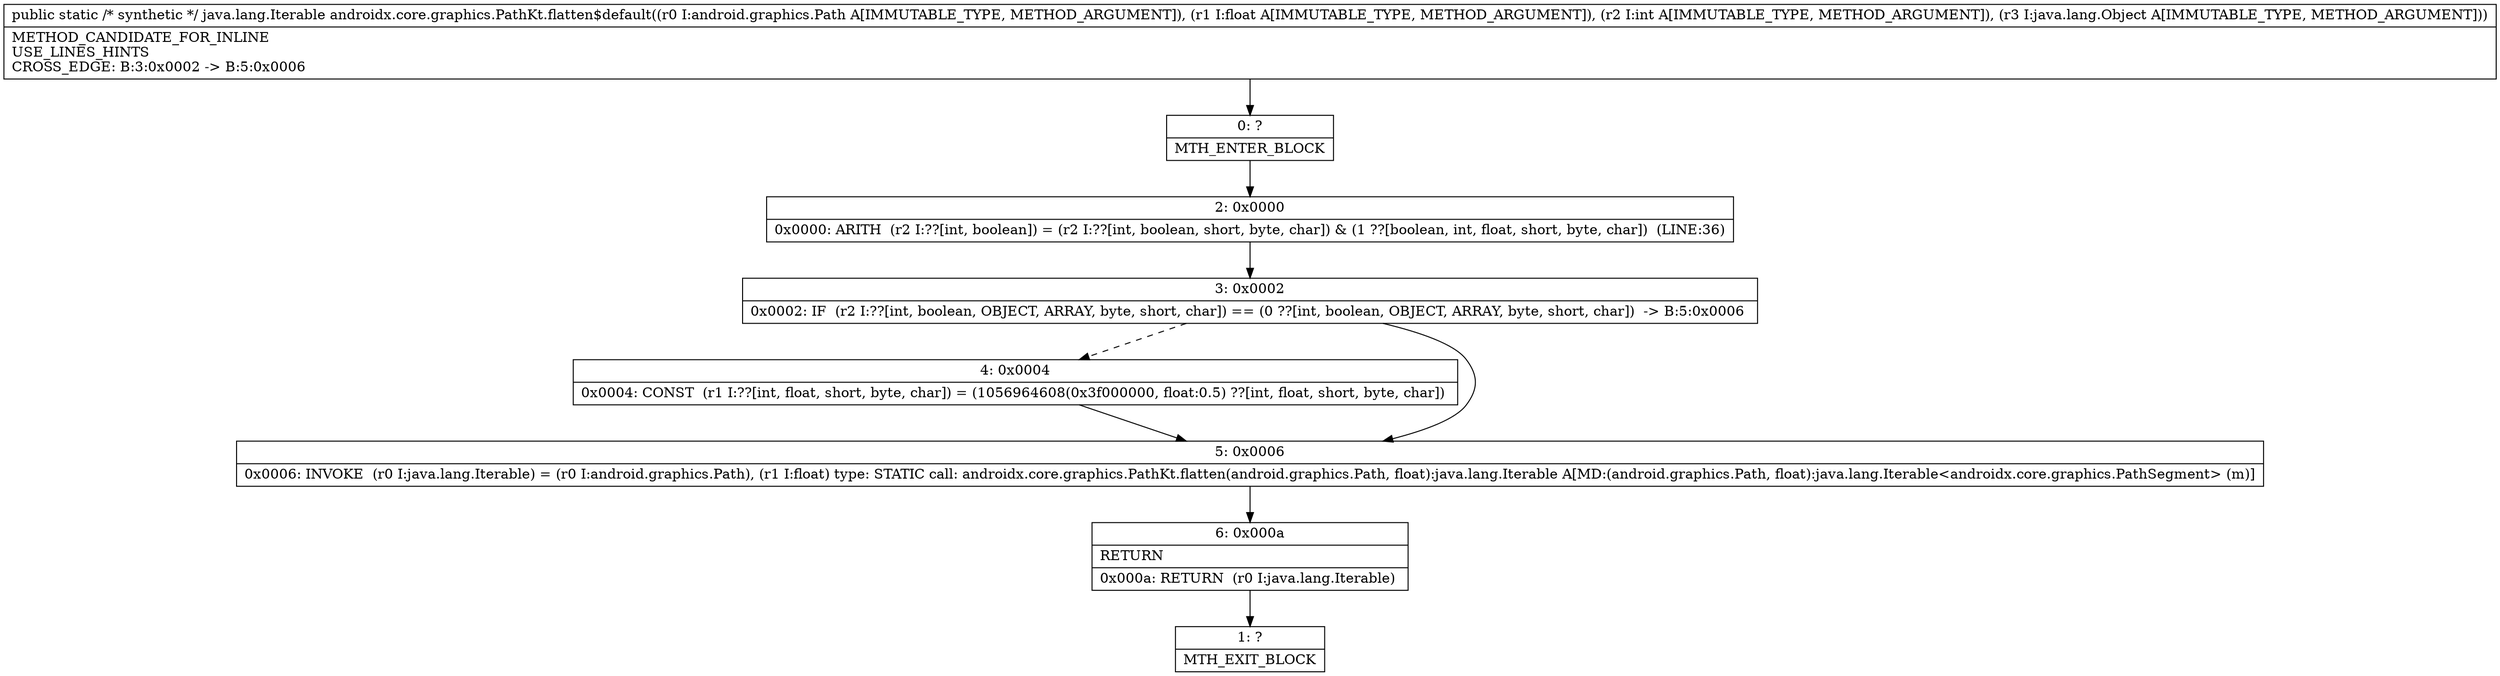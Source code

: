 digraph "CFG forandroidx.core.graphics.PathKt.flatten$default(Landroid\/graphics\/Path;FILjava\/lang\/Object;)Ljava\/lang\/Iterable;" {
Node_0 [shape=record,label="{0\:\ ?|MTH_ENTER_BLOCK\l}"];
Node_2 [shape=record,label="{2\:\ 0x0000|0x0000: ARITH  (r2 I:??[int, boolean]) = (r2 I:??[int, boolean, short, byte, char]) & (1 ??[boolean, int, float, short, byte, char])  (LINE:36)\l}"];
Node_3 [shape=record,label="{3\:\ 0x0002|0x0002: IF  (r2 I:??[int, boolean, OBJECT, ARRAY, byte, short, char]) == (0 ??[int, boolean, OBJECT, ARRAY, byte, short, char])  \-\> B:5:0x0006 \l}"];
Node_4 [shape=record,label="{4\:\ 0x0004|0x0004: CONST  (r1 I:??[int, float, short, byte, char]) = (1056964608(0x3f000000, float:0.5) ??[int, float, short, byte, char]) \l}"];
Node_5 [shape=record,label="{5\:\ 0x0006|0x0006: INVOKE  (r0 I:java.lang.Iterable) = (r0 I:android.graphics.Path), (r1 I:float) type: STATIC call: androidx.core.graphics.PathKt.flatten(android.graphics.Path, float):java.lang.Iterable A[MD:(android.graphics.Path, float):java.lang.Iterable\<androidx.core.graphics.PathSegment\> (m)]\l}"];
Node_6 [shape=record,label="{6\:\ 0x000a|RETURN\l|0x000a: RETURN  (r0 I:java.lang.Iterable) \l}"];
Node_1 [shape=record,label="{1\:\ ?|MTH_EXIT_BLOCK\l}"];
MethodNode[shape=record,label="{public static \/* synthetic *\/ java.lang.Iterable androidx.core.graphics.PathKt.flatten$default((r0 I:android.graphics.Path A[IMMUTABLE_TYPE, METHOD_ARGUMENT]), (r1 I:float A[IMMUTABLE_TYPE, METHOD_ARGUMENT]), (r2 I:int A[IMMUTABLE_TYPE, METHOD_ARGUMENT]), (r3 I:java.lang.Object A[IMMUTABLE_TYPE, METHOD_ARGUMENT]))  | METHOD_CANDIDATE_FOR_INLINE\lUSE_LINES_HINTS\lCROSS_EDGE: B:3:0x0002 \-\> B:5:0x0006\l}"];
MethodNode -> Node_0;Node_0 -> Node_2;
Node_2 -> Node_3;
Node_3 -> Node_4[style=dashed];
Node_3 -> Node_5;
Node_4 -> Node_5;
Node_5 -> Node_6;
Node_6 -> Node_1;
}

